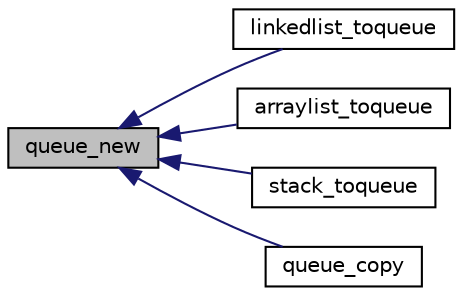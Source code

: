 digraph "queue_new"
{
 // INTERACTIVE_SVG=YES
  edge [fontname="Helvetica",fontsize="10",labelfontname="Helvetica",labelfontsize="10"];
  node [fontname="Helvetica",fontsize="10",shape=record];
  rankdir="LR";
  Node1 [label="queue_new",height=0.2,width=0.4,color="black", fillcolor="grey75", style="filled", fontcolor="black"];
  Node1 -> Node2 [dir="back",color="midnightblue",fontsize="10",style="solid",fontname="Helvetica"];
  Node2 [label="linkedlist_toqueue",height=0.2,width=0.4,color="black", fillcolor="white", style="filled",URL="$conversions_8h.html#a10809d1f437a2e27860933effc8861c8"];
  Node1 -> Node3 [dir="back",color="midnightblue",fontsize="10",style="solid",fontname="Helvetica"];
  Node3 [label="arraylist_toqueue",height=0.2,width=0.4,color="black", fillcolor="white", style="filled",URL="$conversions_8h.html#ae259c843702705676bb721ce24b23aca"];
  Node1 -> Node4 [dir="back",color="midnightblue",fontsize="10",style="solid",fontname="Helvetica"];
  Node4 [label="stack_toqueue",height=0.2,width=0.4,color="black", fillcolor="white", style="filled",URL="$conversions_8h.html#a5981c0f1af9b353e6500f0375bde8d5b"];
  Node1 -> Node5 [dir="back",color="midnightblue",fontsize="10",style="solid",fontname="Helvetica"];
  Node5 [label="queue_copy",height=0.2,width=0.4,color="black", fillcolor="white", style="filled",URL="$queue_8h.html#ab524fc59bf0d3930f62844e9620e712a"];
}
